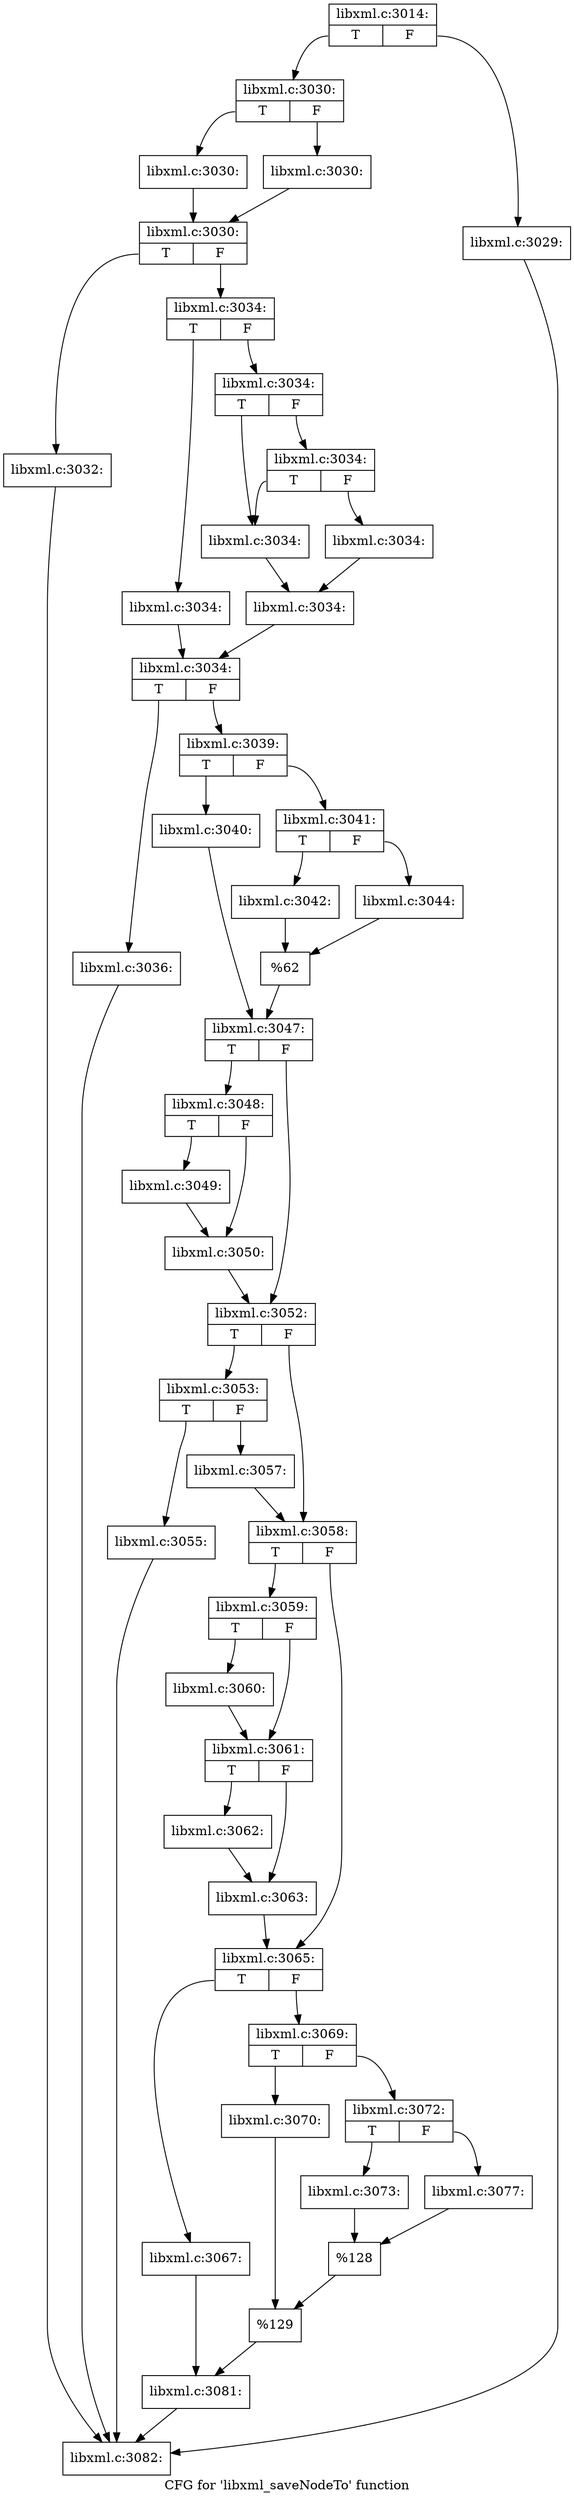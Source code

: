 digraph "CFG for 'libxml_saveNodeTo' function" {
	label="CFG for 'libxml_saveNodeTo' function";

	Node0x562fd30 [shape=record,label="{libxml.c:3014:|{<s0>T|<s1>F}}"];
	Node0x562fd30:s0 -> Node0x5634250;
	Node0x562fd30:s1 -> Node0x5634200;
	Node0x5634200 [shape=record,label="{libxml.c:3029:}"];
	Node0x5634200 -> Node0x51ba150;
	Node0x5634250 [shape=record,label="{libxml.c:3030:|{<s0>T|<s1>F}}"];
	Node0x5634250:s0 -> Node0x5634ce0;
	Node0x5634250:s1 -> Node0x5634d30;
	Node0x5634ce0 [shape=record,label="{libxml.c:3030:}"];
	Node0x5634ce0 -> Node0x5634d80;
	Node0x5634d30 [shape=record,label="{libxml.c:3030:}"];
	Node0x5634d30 -> Node0x5634d80;
	Node0x5634d80 [shape=record,label="{libxml.c:3030:|{<s0>T|<s1>F}}"];
	Node0x5634d80:s0 -> Node0x5635310;
	Node0x5634d80:s1 -> Node0x5635360;
	Node0x5635310 [shape=record,label="{libxml.c:3032:}"];
	Node0x5635310 -> Node0x51ba150;
	Node0x5635360 [shape=record,label="{libxml.c:3034:|{<s0>T|<s1>F}}"];
	Node0x5635360:s0 -> Node0x56359d0;
	Node0x5635360:s1 -> Node0x5635a20;
	Node0x56359d0 [shape=record,label="{libxml.c:3034:}"];
	Node0x56359d0 -> Node0x5635a70;
	Node0x5635a20 [shape=record,label="{libxml.c:3034:|{<s0>T|<s1>F}}"];
	Node0x5635a20:s0 -> Node0x5635cc0;
	Node0x5635a20:s1 -> Node0x5635db0;
	Node0x5635db0 [shape=record,label="{libxml.c:3034:|{<s0>T|<s1>F}}"];
	Node0x5635db0:s0 -> Node0x5635cc0;
	Node0x5635db0:s1 -> Node0x5635d10;
	Node0x5635cc0 [shape=record,label="{libxml.c:3034:}"];
	Node0x5635cc0 -> Node0x5635d60;
	Node0x5635d10 [shape=record,label="{libxml.c:3034:}"];
	Node0x5635d10 -> Node0x5635d60;
	Node0x5635d60 [shape=record,label="{libxml.c:3034:}"];
	Node0x5635d60 -> Node0x5635a70;
	Node0x5635a70 [shape=record,label="{libxml.c:3034:|{<s0>T|<s1>F}}"];
	Node0x5635a70:s0 -> Node0x56374a0;
	Node0x5635a70:s1 -> Node0x56374f0;
	Node0x56374a0 [shape=record,label="{libxml.c:3036:}"];
	Node0x56374a0 -> Node0x51ba150;
	Node0x56374f0 [shape=record,label="{libxml.c:3039:|{<s0>T|<s1>F}}"];
	Node0x56374f0:s0 -> Node0x5637820;
	Node0x56374f0:s1 -> Node0x56378c0;
	Node0x5637820 [shape=record,label="{libxml.c:3040:}"];
	Node0x5637820 -> Node0x5637870;
	Node0x56378c0 [shape=record,label="{libxml.c:3041:|{<s0>T|<s1>F}}"];
	Node0x56378c0:s0 -> Node0x5637f60;
	Node0x56378c0:s1 -> Node0x5638000;
	Node0x5637f60 [shape=record,label="{libxml.c:3042:}"];
	Node0x5637f60 -> Node0x5637fb0;
	Node0x5638000 [shape=record,label="{libxml.c:3044:}"];
	Node0x5638000 -> Node0x5637fb0;
	Node0x5637fb0 [shape=record,label="{%62}"];
	Node0x5637fb0 -> Node0x5637870;
	Node0x5637870 [shape=record,label="{libxml.c:3047:|{<s0>T|<s1>F}}"];
	Node0x5637870:s0 -> Node0x5638b20;
	Node0x5637870:s1 -> Node0x5638b70;
	Node0x5638b20 [shape=record,label="{libxml.c:3048:|{<s0>T|<s1>F}}"];
	Node0x5638b20:s0 -> Node0x5638fe0;
	Node0x5638b20:s1 -> Node0x5639030;
	Node0x5638fe0 [shape=record,label="{libxml.c:3049:}"];
	Node0x5638fe0 -> Node0x5639030;
	Node0x5639030 [shape=record,label="{libxml.c:3050:}"];
	Node0x5639030 -> Node0x5638b70;
	Node0x5638b70 [shape=record,label="{libxml.c:3052:|{<s0>T|<s1>F}}"];
	Node0x5638b70:s0 -> Node0x5639900;
	Node0x5638b70:s1 -> Node0x5639c30;
	Node0x5639900 [shape=record,label="{libxml.c:3053:|{<s0>T|<s1>F}}"];
	Node0x5639900:s0 -> Node0x5639fc0;
	Node0x5639900:s1 -> Node0x563a010;
	Node0x5639fc0 [shape=record,label="{libxml.c:3055:}"];
	Node0x5639fc0 -> Node0x51ba150;
	Node0x563a010 [shape=record,label="{libxml.c:3057:}"];
	Node0x563a010 -> Node0x5639c30;
	Node0x5639c30 [shape=record,label="{libxml.c:3058:|{<s0>T|<s1>F}}"];
	Node0x5639c30:s0 -> Node0x563a6d0;
	Node0x5639c30:s1 -> Node0x563a720;
	Node0x563a6d0 [shape=record,label="{libxml.c:3059:|{<s0>T|<s1>F}}"];
	Node0x563a6d0:s0 -> Node0x563ab90;
	Node0x563a6d0:s1 -> Node0x563abe0;
	Node0x563ab90 [shape=record,label="{libxml.c:3060:}"];
	Node0x563ab90 -> Node0x563abe0;
	Node0x563abe0 [shape=record,label="{libxml.c:3061:|{<s0>T|<s1>F}}"];
	Node0x563abe0:s0 -> Node0x563b1c0;
	Node0x563abe0:s1 -> Node0x563b210;
	Node0x563b1c0 [shape=record,label="{libxml.c:3062:}"];
	Node0x563b1c0 -> Node0x563b210;
	Node0x563b210 [shape=record,label="{libxml.c:3063:}"];
	Node0x563b210 -> Node0x563a720;
	Node0x563a720 [shape=record,label="{libxml.c:3065:|{<s0>T|<s1>F}}"];
	Node0x563a720:s0 -> Node0x563bee0;
	Node0x563a720:s1 -> Node0x563c1c0;
	Node0x563bee0 [shape=record,label="{libxml.c:3067:}"];
	Node0x563bee0 -> Node0x563c210;
	Node0x563c1c0 [shape=record,label="{libxml.c:3069:|{<s0>T|<s1>F}}"];
	Node0x563c1c0:s0 -> Node0x563c990;
	Node0x563c1c0:s1 -> Node0x563cbb0;
	Node0x563c990 [shape=record,label="{libxml.c:3070:}"];
	Node0x563c990 -> Node0x563cc00;
	Node0x563cbb0 [shape=record,label="{libxml.c:3072:|{<s0>T|<s1>F}}"];
	Node0x563cbb0:s0 -> Node0x563d4a0;
	Node0x563cbb0:s1 -> Node0x563dcf0;
	Node0x563d4a0 [shape=record,label="{libxml.c:3073:}"];
	Node0x563d4a0 -> Node0x563d750;
	Node0x563dcf0 [shape=record,label="{libxml.c:3077:}"];
	Node0x563dcf0 -> Node0x563d750;
	Node0x563d750 [shape=record,label="{%128}"];
	Node0x563d750 -> Node0x563cc00;
	Node0x563cc00 [shape=record,label="{%129}"];
	Node0x563cc00 -> Node0x563c210;
	Node0x563c210 [shape=record,label="{libxml.c:3081:}"];
	Node0x563c210 -> Node0x51ba150;
	Node0x51ba150 [shape=record,label="{libxml.c:3082:}"];
}
